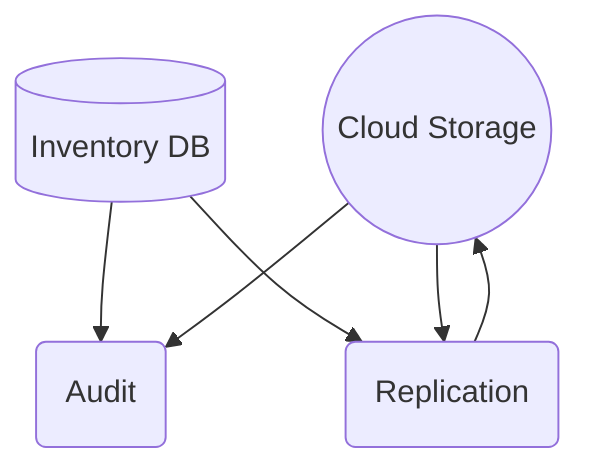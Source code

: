 graph TD
    CLOUD((Cloud Storage))
    RDS[(Inventory DB)]
    AUD(Audit)
    REP(Replication)
    RDS --> AUD
    RDS --> REP
    CLOUD --> AUD
    CLOUD --> REP
    REP --> CLOUD